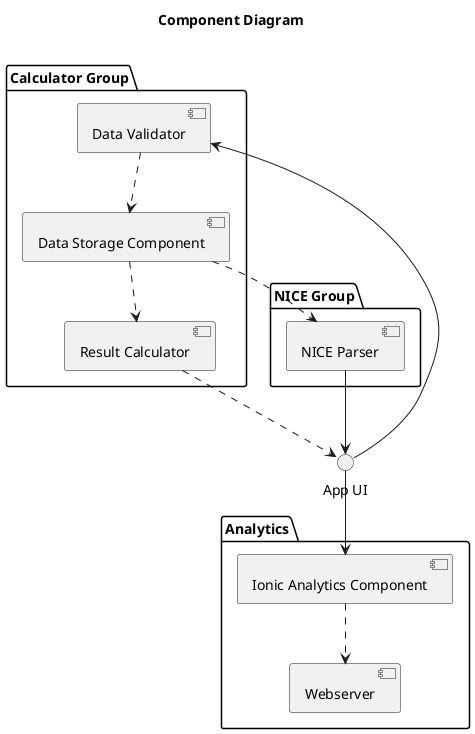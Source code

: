 @startuml

skinparam componentStyle uml2
title Component Diagram\n

package "Calculator Group" {
    [Data Validator]
    [Data Storage Component]
    [Result Calculator]
}

package "NICE Group" {
    [Data Validator]
    [NICE Parser]
}

package "Analytics" {
    [Ionic Analytics Component]
    [Webserver]
}


() "App UI" --> [Data Validator]
[Data Validator] ..> [Data Storage Component]
[Data Storage Component] ..> [Result Calculator]
[Result Calculator] ..> () "App UI"

[Data Storage Component] ..> [NICE Parser]
[NICE Parser] --> () "App UI"

() "App UI" --> [Ionic Analytics Component]
[Ionic Analytics Component] ..> [Webserver]

@enduml
